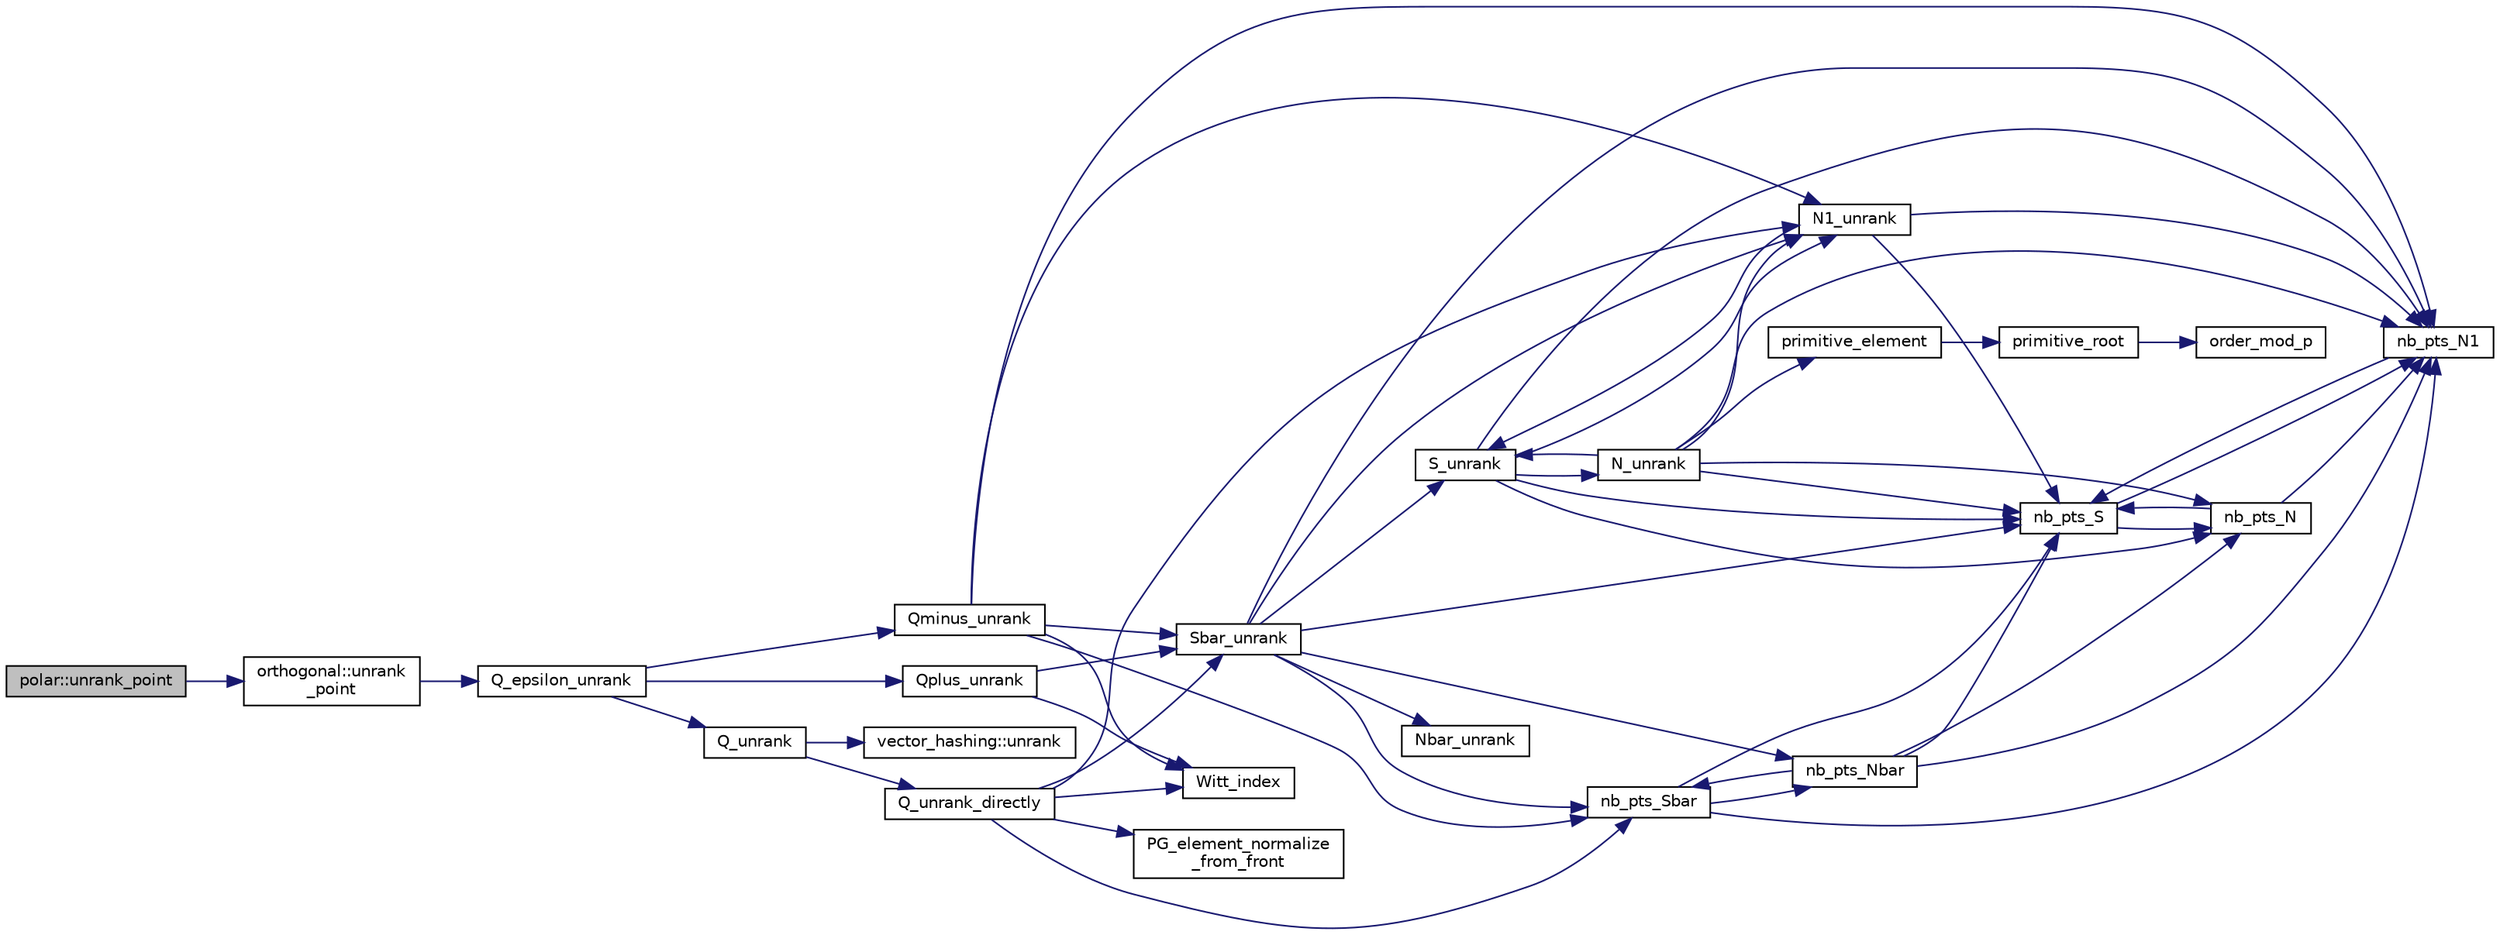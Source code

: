 digraph "polar::unrank_point"
{
  edge [fontname="Helvetica",fontsize="10",labelfontname="Helvetica",labelfontsize="10"];
  node [fontname="Helvetica",fontsize="10",shape=record];
  rankdir="LR";
  Node4024 [label="polar::unrank_point",height=0.2,width=0.4,color="black", fillcolor="grey75", style="filled", fontcolor="black"];
  Node4024 -> Node4025 [color="midnightblue",fontsize="10",style="solid",fontname="Helvetica"];
  Node4025 [label="orthogonal::unrank\l_point",height=0.2,width=0.4,color="black", fillcolor="white", style="filled",URL="$d7/daa/classorthogonal.html#ab655117100f7c66c19817b84ac5ac0a0"];
  Node4025 -> Node4026 [color="midnightblue",fontsize="10",style="solid",fontname="Helvetica"];
  Node4026 [label="Q_epsilon_unrank",height=0.2,width=0.4,color="black", fillcolor="white", style="filled",URL="$d4/d67/geometry_8h.html#af162c4d30d4a6528299e37551c353e7b"];
  Node4026 -> Node4027 [color="midnightblue",fontsize="10",style="solid",fontname="Helvetica"];
  Node4027 [label="Q_unrank",height=0.2,width=0.4,color="black", fillcolor="white", style="filled",URL="$db/da0/lib_2foundations_2geometry_2orthogonal__points_8_c.html#a6d02923d5b54ef796934e753e6f5b65b"];
  Node4027 -> Node4028 [color="midnightblue",fontsize="10",style="solid",fontname="Helvetica"];
  Node4028 [label="vector_hashing::unrank",height=0.2,width=0.4,color="black", fillcolor="white", style="filled",URL="$d8/daa/classvector__hashing.html#abbebd3a96a6d27a34b9b49af99e2ed3d"];
  Node4027 -> Node4029 [color="midnightblue",fontsize="10",style="solid",fontname="Helvetica"];
  Node4029 [label="Q_unrank_directly",height=0.2,width=0.4,color="black", fillcolor="white", style="filled",URL="$db/da0/lib_2foundations_2geometry_2orthogonal__points_8_c.html#a105e7e72249e78fcf0785c69099d90ce"];
  Node4029 -> Node4030 [color="midnightblue",fontsize="10",style="solid",fontname="Helvetica"];
  Node4030 [label="Witt_index",height=0.2,width=0.4,color="black", fillcolor="white", style="filled",URL="$db/da0/lib_2foundations_2geometry_2orthogonal__points_8_c.html#ab3483ecb9859a6758f82b5327da50534"];
  Node4029 -> Node4031 [color="midnightblue",fontsize="10",style="solid",fontname="Helvetica"];
  Node4031 [label="nb_pts_Sbar",height=0.2,width=0.4,color="black", fillcolor="white", style="filled",URL="$db/da0/lib_2foundations_2geometry_2orthogonal__points_8_c.html#a986dda26505c9934c771578b084f67cc"];
  Node4031 -> Node4032 [color="midnightblue",fontsize="10",style="solid",fontname="Helvetica"];
  Node4032 [label="nb_pts_S",height=0.2,width=0.4,color="black", fillcolor="white", style="filled",URL="$db/da0/lib_2foundations_2geometry_2orthogonal__points_8_c.html#a9bc3dec6e722644d182738102c3e04f3"];
  Node4032 -> Node4033 [color="midnightblue",fontsize="10",style="solid",fontname="Helvetica"];
  Node4033 [label="nb_pts_N",height=0.2,width=0.4,color="black", fillcolor="white", style="filled",URL="$db/da0/lib_2foundations_2geometry_2orthogonal__points_8_c.html#a93e16898c27b1d1c0a6405a7b0615ba6"];
  Node4033 -> Node4032 [color="midnightblue",fontsize="10",style="solid",fontname="Helvetica"];
  Node4033 -> Node4034 [color="midnightblue",fontsize="10",style="solid",fontname="Helvetica"];
  Node4034 [label="nb_pts_N1",height=0.2,width=0.4,color="black", fillcolor="white", style="filled",URL="$db/da0/lib_2foundations_2geometry_2orthogonal__points_8_c.html#ae0f2e1c76523db67b4ec9629ccc35bc6"];
  Node4034 -> Node4032 [color="midnightblue",fontsize="10",style="solid",fontname="Helvetica"];
  Node4032 -> Node4034 [color="midnightblue",fontsize="10",style="solid",fontname="Helvetica"];
  Node4031 -> Node4035 [color="midnightblue",fontsize="10",style="solid",fontname="Helvetica"];
  Node4035 [label="nb_pts_Nbar",height=0.2,width=0.4,color="black", fillcolor="white", style="filled",URL="$db/da0/lib_2foundations_2geometry_2orthogonal__points_8_c.html#a51b4684a176c6841fd3cd6c34c684c2c"];
  Node4035 -> Node4031 [color="midnightblue",fontsize="10",style="solid",fontname="Helvetica"];
  Node4035 -> Node4033 [color="midnightblue",fontsize="10",style="solid",fontname="Helvetica"];
  Node4035 -> Node4032 [color="midnightblue",fontsize="10",style="solid",fontname="Helvetica"];
  Node4035 -> Node4034 [color="midnightblue",fontsize="10",style="solid",fontname="Helvetica"];
  Node4031 -> Node4034 [color="midnightblue",fontsize="10",style="solid",fontname="Helvetica"];
  Node4029 -> Node4036 [color="midnightblue",fontsize="10",style="solid",fontname="Helvetica"];
  Node4036 [label="Sbar_unrank",height=0.2,width=0.4,color="black", fillcolor="white", style="filled",URL="$db/da0/lib_2foundations_2geometry_2orthogonal__points_8_c.html#a65d9b9ccfff12dd92f4f4e8360701c98"];
  Node4036 -> Node4031 [color="midnightblue",fontsize="10",style="solid",fontname="Helvetica"];
  Node4036 -> Node4032 [color="midnightblue",fontsize="10",style="solid",fontname="Helvetica"];
  Node4036 -> Node4037 [color="midnightblue",fontsize="10",style="solid",fontname="Helvetica"];
  Node4037 [label="S_unrank",height=0.2,width=0.4,color="black", fillcolor="white", style="filled",URL="$db/da0/lib_2foundations_2geometry_2orthogonal__points_8_c.html#a18964a35af25f1b4a85f4eaeb1543d92"];
  Node4037 -> Node4032 [color="midnightblue",fontsize="10",style="solid",fontname="Helvetica"];
  Node4037 -> Node4033 [color="midnightblue",fontsize="10",style="solid",fontname="Helvetica"];
  Node4037 -> Node4034 [color="midnightblue",fontsize="10",style="solid",fontname="Helvetica"];
  Node4037 -> Node4038 [color="midnightblue",fontsize="10",style="solid",fontname="Helvetica"];
  Node4038 [label="N_unrank",height=0.2,width=0.4,color="black", fillcolor="white", style="filled",URL="$db/da0/lib_2foundations_2geometry_2orthogonal__points_8_c.html#ab79724bd19da3bc1b383550113f9d7aa"];
  Node4038 -> Node4032 [color="midnightblue",fontsize="10",style="solid",fontname="Helvetica"];
  Node4038 -> Node4033 [color="midnightblue",fontsize="10",style="solid",fontname="Helvetica"];
  Node4038 -> Node4037 [color="midnightblue",fontsize="10",style="solid",fontname="Helvetica"];
  Node4038 -> Node4034 [color="midnightblue",fontsize="10",style="solid",fontname="Helvetica"];
  Node4038 -> Node4039 [color="midnightblue",fontsize="10",style="solid",fontname="Helvetica"];
  Node4039 [label="N1_unrank",height=0.2,width=0.4,color="black", fillcolor="white", style="filled",URL="$db/da0/lib_2foundations_2geometry_2orthogonal__points_8_c.html#aa9427e27f7f207c1baff3a34cc5d78cf"];
  Node4039 -> Node4032 [color="midnightblue",fontsize="10",style="solid",fontname="Helvetica"];
  Node4039 -> Node4034 [color="midnightblue",fontsize="10",style="solid",fontname="Helvetica"];
  Node4039 -> Node4037 [color="midnightblue",fontsize="10",style="solid",fontname="Helvetica"];
  Node4038 -> Node4040 [color="midnightblue",fontsize="10",style="solid",fontname="Helvetica"];
  Node4040 [label="primitive_element",height=0.2,width=0.4,color="black", fillcolor="white", style="filled",URL="$db/da0/lib_2foundations_2geometry_2orthogonal__points_8_c.html#a97350390ec02c8cd9f54751708e28768"];
  Node4040 -> Node4041 [color="midnightblue",fontsize="10",style="solid",fontname="Helvetica"];
  Node4041 [label="primitive_root",height=0.2,width=0.4,color="black", fillcolor="white", style="filled",URL="$de/dc5/algebra__and__number__theory_8h.html#a0b6f7619d12ff2c4e60b852b820b0972"];
  Node4041 -> Node4042 [color="midnightblue",fontsize="10",style="solid",fontname="Helvetica"];
  Node4042 [label="order_mod_p",height=0.2,width=0.4,color="black", fillcolor="white", style="filled",URL="$df/dda/number__theory_8_c.html#aa38aa7e68ab81726a4462995135456b2"];
  Node4037 -> Node4039 [color="midnightblue",fontsize="10",style="solid",fontname="Helvetica"];
  Node4036 -> Node4035 [color="midnightblue",fontsize="10",style="solid",fontname="Helvetica"];
  Node4036 -> Node4034 [color="midnightblue",fontsize="10",style="solid",fontname="Helvetica"];
  Node4036 -> Node4043 [color="midnightblue",fontsize="10",style="solid",fontname="Helvetica"];
  Node4043 [label="Nbar_unrank",height=0.2,width=0.4,color="black", fillcolor="white", style="filled",URL="$db/da0/lib_2foundations_2geometry_2orthogonal__points_8_c.html#ad641d8fb061c898a2c18266e263fb278"];
  Node4036 -> Node4039 [color="midnightblue",fontsize="10",style="solid",fontname="Helvetica"];
  Node4029 -> Node4044 [color="midnightblue",fontsize="10",style="solid",fontname="Helvetica"];
  Node4044 [label="PG_element_normalize\l_from_front",height=0.2,width=0.4,color="black", fillcolor="white", style="filled",URL="$d4/d67/geometry_8h.html#af675caf5f9975573455c8d93cb56bf95"];
  Node4029 -> Node4039 [color="midnightblue",fontsize="10",style="solid",fontname="Helvetica"];
  Node4026 -> Node4045 [color="midnightblue",fontsize="10",style="solid",fontname="Helvetica"];
  Node4045 [label="Qplus_unrank",height=0.2,width=0.4,color="black", fillcolor="white", style="filled",URL="$db/da0/lib_2foundations_2geometry_2orthogonal__points_8_c.html#ad50512edd586919700e033744b4a03c8"];
  Node4045 -> Node4030 [color="midnightblue",fontsize="10",style="solid",fontname="Helvetica"];
  Node4045 -> Node4036 [color="midnightblue",fontsize="10",style="solid",fontname="Helvetica"];
  Node4026 -> Node4046 [color="midnightblue",fontsize="10",style="solid",fontname="Helvetica"];
  Node4046 [label="Qminus_unrank",height=0.2,width=0.4,color="black", fillcolor="white", style="filled",URL="$db/da0/lib_2foundations_2geometry_2orthogonal__points_8_c.html#ac2dd18f435ab479095b836a483c12c7d"];
  Node4046 -> Node4030 [color="midnightblue",fontsize="10",style="solid",fontname="Helvetica"];
  Node4046 -> Node4031 [color="midnightblue",fontsize="10",style="solid",fontname="Helvetica"];
  Node4046 -> Node4036 [color="midnightblue",fontsize="10",style="solid",fontname="Helvetica"];
  Node4046 -> Node4034 [color="midnightblue",fontsize="10",style="solid",fontname="Helvetica"];
  Node4046 -> Node4039 [color="midnightblue",fontsize="10",style="solid",fontname="Helvetica"];
}
